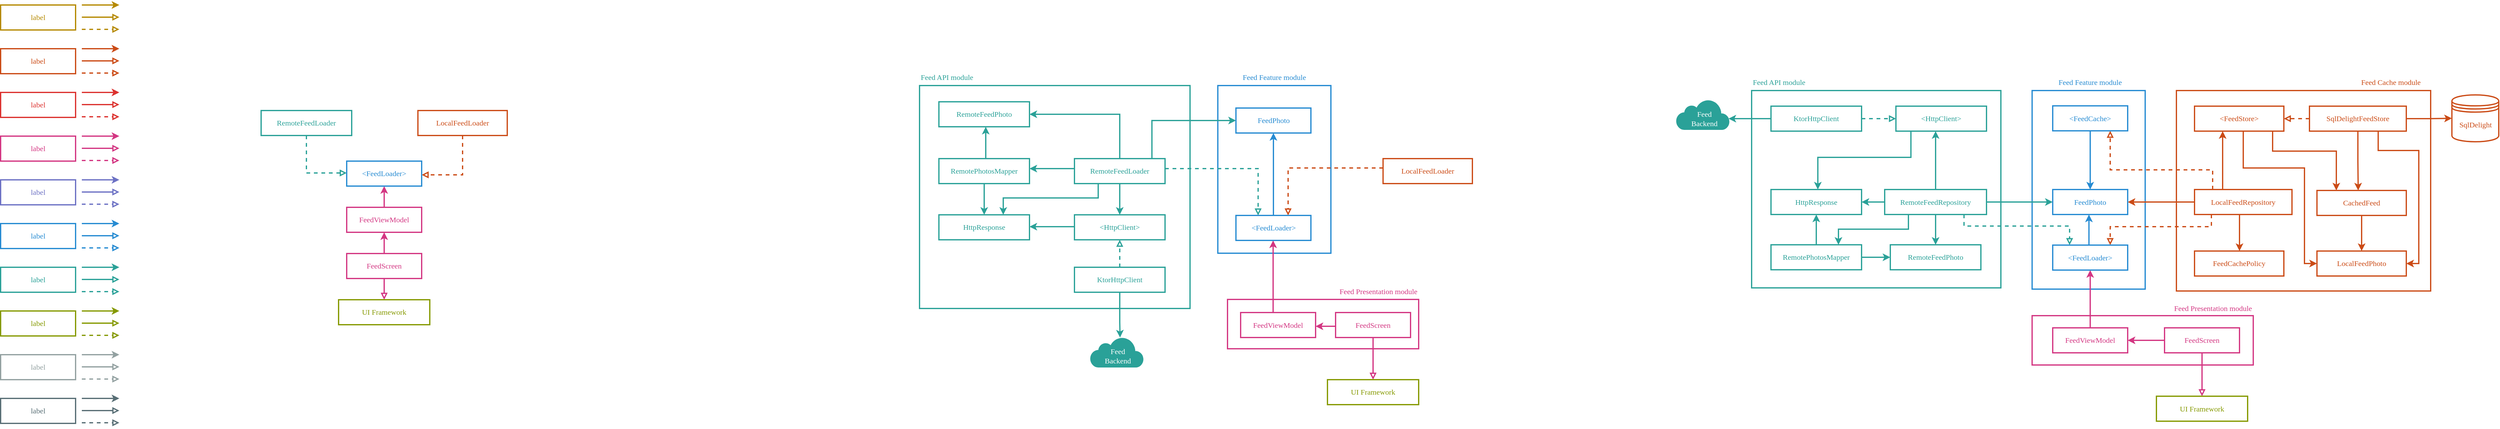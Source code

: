 <mxfile version="20.8.16" type="device"><diagram id="Rv1D7m6vkJvdvWUEDLqF" name="Page-1"><mxGraphModel dx="2074" dy="854" grid="0" gridSize="10" guides="1" tooltips="1" connect="1" arrows="1" fold="1" page="0" pageScale="1" pageWidth="850" pageHeight="1100" math="0" shadow="0"><root><mxCell id="0"/><mxCell id="1" parent="0"/><mxCell id="6rsbwmKm7KUXFHPVecbu-43" value="" style="rounded=0;whiteSpace=wrap;html=1;fillColor=none;strokeColor=#cb4b16;strokeWidth=2;" parent="1" vertex="1"><mxGeometry x="3363" y="227" width="407" height="321" as="geometry"/></mxCell><mxCell id="vLLZ5Vx6W8QOJF25Un3p-17" value="" style="rounded=0;whiteSpace=wrap;html=1;fillColor=none;strokeColor=#d33682;strokeWidth=2;" parent="1" vertex="1"><mxGeometry x="1844" y="561.5" width="306" height="79" as="geometry"/></mxCell><mxCell id="vLLZ5Vx6W8QOJF25Un3p-15" value="" style="rounded=0;whiteSpace=wrap;html=1;fillColor=none;strokeColor=#2aa198;strokeWidth=2;" parent="1" vertex="1"><mxGeometry x="1351" y="219" width="433" height="357" as="geometry"/></mxCell><mxCell id="vLLZ5Vx6W8QOJF25Un3p-16" value="" style="rounded=0;whiteSpace=wrap;html=1;fillColor=none;strokeColor=#268bd2;strokeWidth=2;" parent="1" vertex="1"><mxGeometry x="1828.5" y="219" width="181" height="268.5" as="geometry"/></mxCell><mxCell id="4f108zA_HD8POQkP6oOT-2" value="&lt;font color=&quot;#dc322f&quot; data-font-src=&quot;https://fonts.googleapis.com/css?family=Fira+Code&quot; face=&quot;Fira Code&quot;&gt;label&lt;/font&gt;" style="rounded=0;whiteSpace=wrap;html=1;fillColor=none;strokeColor=#dc322f;strokeWidth=2;" parent="1" vertex="1"><mxGeometry x="-120" y="230" width="120" height="40" as="geometry"/></mxCell><mxCell id="4f108zA_HD8POQkP6oOT-5" style="edgeStyle=orthogonalEdgeStyle;rounded=0;orthogonalLoop=1;jettySize=auto;html=1;exitX=0.5;exitY=1;exitDx=0;exitDy=0;fontColor=#FF3333;strokeWidth=2;strokeColor=#dc322f;" parent="1" edge="1"><mxGeometry relative="1" as="geometry"><mxPoint x="10" y="230" as="sourcePoint"/><mxPoint x="70" y="230" as="targetPoint"/></mxGeometry></mxCell><mxCell id="4f108zA_HD8POQkP6oOT-6" style="edgeStyle=orthogonalEdgeStyle;rounded=0;orthogonalLoop=1;jettySize=auto;html=1;exitX=0.5;exitY=1;exitDx=0;exitDy=0;fontColor=#FF3333;strokeWidth=2;strokeColor=#dc322f;endArrow=block;endFill=0;" parent="1" edge="1"><mxGeometry relative="1" as="geometry"><mxPoint x="10" y="249.5" as="sourcePoint"/><mxPoint x="70" y="249.5" as="targetPoint"/></mxGeometry></mxCell><mxCell id="4f108zA_HD8POQkP6oOT-7" style="edgeStyle=orthogonalEdgeStyle;rounded=0;orthogonalLoop=1;jettySize=auto;html=1;exitX=0.5;exitY=1;exitDx=0;exitDy=0;fontColor=#FF3333;strokeWidth=2;strokeColor=#dc322f;endArrow=block;endFill=0;dashed=1;" parent="1" edge="1"><mxGeometry relative="1" as="geometry"><mxPoint x="10" y="269" as="sourcePoint"/><mxPoint x="70" y="269" as="targetPoint"/></mxGeometry></mxCell><mxCell id="4f108zA_HD8POQkP6oOT-8" value="&lt;font color=&quot;#b58900&quot; data-font-src=&quot;https://fonts.googleapis.com/css?family=Fira+Code&quot; face=&quot;Fira Code&quot;&gt;label&lt;/font&gt;" style="rounded=0;whiteSpace=wrap;html=1;fillColor=none;strokeColor=#b58900;strokeWidth=2;" parent="1" vertex="1"><mxGeometry x="-120" y="90" width="120" height="40" as="geometry"/></mxCell><mxCell id="4f108zA_HD8POQkP6oOT-9" style="edgeStyle=orthogonalEdgeStyle;rounded=0;orthogonalLoop=1;jettySize=auto;html=1;exitX=0.5;exitY=1;exitDx=0;exitDy=0;fontColor=#FF3333;strokeWidth=2;strokeColor=#b58900;" parent="1" edge="1"><mxGeometry relative="1" as="geometry"><mxPoint x="10" y="90" as="sourcePoint"/><mxPoint x="70" y="90" as="targetPoint"/></mxGeometry></mxCell><mxCell id="4f108zA_HD8POQkP6oOT-10" style="edgeStyle=orthogonalEdgeStyle;rounded=0;orthogonalLoop=1;jettySize=auto;html=1;exitX=0.5;exitY=1;exitDx=0;exitDy=0;fontColor=#FF3333;strokeWidth=2;strokeColor=#b58900;endArrow=block;endFill=0;" parent="1" edge="1"><mxGeometry relative="1" as="geometry"><mxPoint x="10" y="109.5" as="sourcePoint"/><mxPoint x="70" y="109.5" as="targetPoint"/></mxGeometry></mxCell><mxCell id="4f108zA_HD8POQkP6oOT-11" style="edgeStyle=orthogonalEdgeStyle;rounded=0;orthogonalLoop=1;jettySize=auto;html=1;exitX=0.5;exitY=1;exitDx=0;exitDy=0;fontColor=#FF3333;strokeWidth=2;strokeColor=#b58900;endArrow=block;endFill=0;dashed=1;" parent="1" edge="1"><mxGeometry relative="1" as="geometry"><mxPoint x="10" y="129" as="sourcePoint"/><mxPoint x="70" y="129" as="targetPoint"/></mxGeometry></mxCell><mxCell id="4f108zA_HD8POQkP6oOT-12" value="&lt;font color=&quot;#859900&quot; data-font-src=&quot;https://fonts.googleapis.com/css?family=Fira+Code&quot; face=&quot;Fira Code&quot;&gt;label&lt;/font&gt;" style="rounded=0;whiteSpace=wrap;html=1;fillColor=none;strokeColor=#859900;strokeWidth=2;" parent="1" vertex="1"><mxGeometry x="-120" y="580" width="120" height="40" as="geometry"/></mxCell><mxCell id="4f108zA_HD8POQkP6oOT-13" style="edgeStyle=orthogonalEdgeStyle;rounded=0;orthogonalLoop=1;jettySize=auto;html=1;exitX=0.5;exitY=1;exitDx=0;exitDy=0;fontColor=#FF3333;strokeWidth=2;strokeColor=#859900;" parent="1" edge="1"><mxGeometry relative="1" as="geometry"><mxPoint x="10" y="580" as="sourcePoint"/><mxPoint x="70" y="580" as="targetPoint"/></mxGeometry></mxCell><mxCell id="4f108zA_HD8POQkP6oOT-14" style="edgeStyle=orthogonalEdgeStyle;rounded=0;orthogonalLoop=1;jettySize=auto;html=1;exitX=0.5;exitY=1;exitDx=0;exitDy=0;fontColor=#FF3333;strokeWidth=2;strokeColor=#859900;endArrow=block;endFill=0;" parent="1" edge="1"><mxGeometry relative="1" as="geometry"><mxPoint x="10" y="599.5" as="sourcePoint"/><mxPoint x="70" y="599.5" as="targetPoint"/></mxGeometry></mxCell><mxCell id="4f108zA_HD8POQkP6oOT-15" style="edgeStyle=orthogonalEdgeStyle;rounded=0;orthogonalLoop=1;jettySize=auto;html=1;exitX=0.5;exitY=1;exitDx=0;exitDy=0;fontColor=#FF3333;strokeWidth=2;strokeColor=#859900;endArrow=block;endFill=0;dashed=1;" parent="1" edge="1"><mxGeometry relative="1" as="geometry"><mxPoint x="10" y="619" as="sourcePoint"/><mxPoint x="70" y="619" as="targetPoint"/></mxGeometry></mxCell><mxCell id="4f108zA_HD8POQkP6oOT-16" value="&lt;font color=&quot;#268bd2&quot; data-font-src=&quot;https://fonts.googleapis.com/css?family=Fira+Code&quot; face=&quot;Fira Code&quot;&gt;label&lt;/font&gt;" style="rounded=0;whiteSpace=wrap;html=1;fillColor=none;strokeColor=#268bd2;strokeWidth=2;" parent="1" vertex="1"><mxGeometry x="-120" y="440" width="120" height="40" as="geometry"/></mxCell><mxCell id="4f108zA_HD8POQkP6oOT-17" style="edgeStyle=orthogonalEdgeStyle;rounded=0;orthogonalLoop=1;jettySize=auto;html=1;exitX=0.5;exitY=1;exitDx=0;exitDy=0;fontColor=#FF3333;strokeWidth=2;strokeColor=#268bd2;" parent="1" edge="1"><mxGeometry relative="1" as="geometry"><mxPoint x="10" y="440" as="sourcePoint"/><mxPoint x="70" y="440" as="targetPoint"/></mxGeometry></mxCell><mxCell id="4f108zA_HD8POQkP6oOT-18" style="edgeStyle=orthogonalEdgeStyle;rounded=0;orthogonalLoop=1;jettySize=auto;html=1;exitX=0.5;exitY=1;exitDx=0;exitDy=0;fontColor=#FF3333;strokeWidth=2;strokeColor=#268bd2;endArrow=block;endFill=0;" parent="1" edge="1"><mxGeometry relative="1" as="geometry"><mxPoint x="10" y="459.5" as="sourcePoint"/><mxPoint x="70" y="459.5" as="targetPoint"/></mxGeometry></mxCell><mxCell id="4f108zA_HD8POQkP6oOT-19" style="edgeStyle=orthogonalEdgeStyle;rounded=0;orthogonalLoop=1;jettySize=auto;html=1;exitX=0.5;exitY=1;exitDx=0;exitDy=0;fontColor=#FF3333;strokeWidth=2;strokeColor=#268bd2;endArrow=block;endFill=0;dashed=1;" parent="1" edge="1"><mxGeometry relative="1" as="geometry"><mxPoint x="10" y="479" as="sourcePoint"/><mxPoint x="70" y="479" as="targetPoint"/></mxGeometry></mxCell><mxCell id="4f108zA_HD8POQkP6oOT-20" value="&lt;font color=&quot;#6c71c4&quot; data-font-src=&quot;https://fonts.googleapis.com/css?family=Fira+Code&quot; face=&quot;Fira Code&quot;&gt;label&lt;/font&gt;" style="rounded=0;whiteSpace=wrap;html=1;fillColor=none;strokeColor=#6c71c4;strokeWidth=2;" parent="1" vertex="1"><mxGeometry x="-120" y="370" width="120" height="40" as="geometry"/></mxCell><mxCell id="4f108zA_HD8POQkP6oOT-21" style="edgeStyle=orthogonalEdgeStyle;rounded=0;orthogonalLoop=1;jettySize=auto;html=1;exitX=0.5;exitY=1;exitDx=0;exitDy=0;fontColor=#FF3333;strokeWidth=2;strokeColor=#6c71c4;" parent="1" edge="1"><mxGeometry relative="1" as="geometry"><mxPoint x="10" y="370" as="sourcePoint"/><mxPoint x="70" y="370" as="targetPoint"/></mxGeometry></mxCell><mxCell id="4f108zA_HD8POQkP6oOT-22" style="edgeStyle=orthogonalEdgeStyle;rounded=0;orthogonalLoop=1;jettySize=auto;html=1;exitX=0.5;exitY=1;exitDx=0;exitDy=0;fontColor=#FF3333;strokeWidth=2;strokeColor=#6c71c4;endArrow=block;endFill=0;" parent="1" edge="1"><mxGeometry relative="1" as="geometry"><mxPoint x="10" y="389.5" as="sourcePoint"/><mxPoint x="70" y="389.5" as="targetPoint"/></mxGeometry></mxCell><mxCell id="4f108zA_HD8POQkP6oOT-23" style="edgeStyle=orthogonalEdgeStyle;rounded=0;orthogonalLoop=1;jettySize=auto;html=1;exitX=0.5;exitY=1;exitDx=0;exitDy=0;fontColor=#FF3333;strokeWidth=2;strokeColor=#6c71c4;endArrow=block;endFill=0;dashed=1;" parent="1" edge="1"><mxGeometry relative="1" as="geometry"><mxPoint x="10" y="409" as="sourcePoint"/><mxPoint x="70" y="409" as="targetPoint"/></mxGeometry></mxCell><mxCell id="4f108zA_HD8POQkP6oOT-24" value="&lt;font color=&quot;#d33682&quot; data-font-src=&quot;https://fonts.googleapis.com/css?family=Fira+Code&quot; face=&quot;Fira Code&quot;&gt;label&lt;/font&gt;" style="rounded=0;whiteSpace=wrap;html=1;fillColor=none;strokeColor=#d33682;strokeWidth=2;" parent="1" vertex="1"><mxGeometry x="-120" y="300" width="120" height="40" as="geometry"/></mxCell><mxCell id="4f108zA_HD8POQkP6oOT-25" style="edgeStyle=orthogonalEdgeStyle;rounded=0;orthogonalLoop=1;jettySize=auto;html=1;exitX=0.5;exitY=1;exitDx=0;exitDy=0;fontColor=#FF3333;strokeWidth=2;strokeColor=#d33682;" parent="1" edge="1"><mxGeometry relative="1" as="geometry"><mxPoint x="10" y="300" as="sourcePoint"/><mxPoint x="70" y="300" as="targetPoint"/></mxGeometry></mxCell><mxCell id="4f108zA_HD8POQkP6oOT-26" style="edgeStyle=orthogonalEdgeStyle;rounded=0;orthogonalLoop=1;jettySize=auto;html=1;exitX=0.5;exitY=1;exitDx=0;exitDy=0;fontColor=#FF3333;strokeWidth=2;strokeColor=#d33682;endArrow=block;endFill=0;" parent="1" edge="1"><mxGeometry relative="1" as="geometry"><mxPoint x="10" y="319.5" as="sourcePoint"/><mxPoint x="70" y="319.5" as="targetPoint"/></mxGeometry></mxCell><mxCell id="4f108zA_HD8POQkP6oOT-27" style="edgeStyle=orthogonalEdgeStyle;rounded=0;orthogonalLoop=1;jettySize=auto;html=1;exitX=0.5;exitY=1;exitDx=0;exitDy=0;fontColor=#FF3333;strokeWidth=2;strokeColor=#d33682;endArrow=block;endFill=0;dashed=1;" parent="1" edge="1"><mxGeometry relative="1" as="geometry"><mxPoint x="10" y="339" as="sourcePoint"/><mxPoint x="70" y="339" as="targetPoint"/></mxGeometry></mxCell><mxCell id="4f108zA_HD8POQkP6oOT-62" value="&lt;font color=&quot;#cb4b16&quot; data-font-src=&quot;https://fonts.googleapis.com/css?family=Fira+Code&quot; face=&quot;Fira Code&quot;&gt;label&lt;/font&gt;" style="rounded=0;whiteSpace=wrap;html=1;fillColor=none;strokeColor=#cb4b16;strokeWidth=2;" parent="1" vertex="1"><mxGeometry x="-120" y="160" width="120" height="40" as="geometry"/></mxCell><mxCell id="4f108zA_HD8POQkP6oOT-63" style="edgeStyle=orthogonalEdgeStyle;rounded=0;orthogonalLoop=1;jettySize=auto;html=1;exitX=0.5;exitY=1;exitDx=0;exitDy=0;fontColor=#FF3333;strokeWidth=2;strokeColor=#cb4b16;" parent="1" edge="1"><mxGeometry relative="1" as="geometry"><mxPoint x="10" y="160" as="sourcePoint"/><mxPoint x="70" y="160" as="targetPoint"/></mxGeometry></mxCell><mxCell id="4f108zA_HD8POQkP6oOT-64" style="edgeStyle=orthogonalEdgeStyle;rounded=0;orthogonalLoop=1;jettySize=auto;html=1;exitX=0.5;exitY=1;exitDx=0;exitDy=0;fontColor=#FF3333;strokeWidth=2;strokeColor=#cb4b16;endArrow=block;endFill=0;" parent="1" edge="1"><mxGeometry relative="1" as="geometry"><mxPoint x="10" y="179.5" as="sourcePoint"/><mxPoint x="70" y="179.5" as="targetPoint"/></mxGeometry></mxCell><mxCell id="4f108zA_HD8POQkP6oOT-65" style="edgeStyle=orthogonalEdgeStyle;rounded=0;orthogonalLoop=1;jettySize=auto;html=1;exitX=0.5;exitY=1;exitDx=0;exitDy=0;fontColor=#FF3333;strokeWidth=2;strokeColor=#cb4b16;endArrow=block;endFill=0;dashed=1;" parent="1" edge="1"><mxGeometry relative="1" as="geometry"><mxPoint x="10" y="199" as="sourcePoint"/><mxPoint x="70" y="199" as="targetPoint"/></mxGeometry></mxCell><mxCell id="4f108zA_HD8POQkP6oOT-66" value="&lt;font color=&quot;#2aa198&quot; data-font-src=&quot;https://fonts.googleapis.com/css?family=Fira+Code&quot; face=&quot;Fira Code&quot;&gt;label&lt;/font&gt;" style="rounded=0;whiteSpace=wrap;html=1;fillColor=none;strokeColor=#2aa198;strokeWidth=2;" parent="1" vertex="1"><mxGeometry x="-120" y="510" width="120" height="40" as="geometry"/></mxCell><mxCell id="4f108zA_HD8POQkP6oOT-67" style="edgeStyle=orthogonalEdgeStyle;rounded=0;orthogonalLoop=1;jettySize=auto;html=1;exitX=0.5;exitY=1;exitDx=0;exitDy=0;fontColor=#FF3333;strokeWidth=2;strokeColor=#2aa198;" parent="1" edge="1"><mxGeometry relative="1" as="geometry"><mxPoint x="10" y="510" as="sourcePoint"/><mxPoint x="70" y="510" as="targetPoint"/></mxGeometry></mxCell><mxCell id="4f108zA_HD8POQkP6oOT-68" style="edgeStyle=orthogonalEdgeStyle;rounded=0;orthogonalLoop=1;jettySize=auto;html=1;exitX=0.5;exitY=1;exitDx=0;exitDy=0;fontColor=#FF3333;strokeWidth=2;strokeColor=#2aa198;endArrow=block;endFill=0;" parent="1" edge="1"><mxGeometry relative="1" as="geometry"><mxPoint x="10" y="529.5" as="sourcePoint"/><mxPoint x="70" y="529.5" as="targetPoint"/></mxGeometry></mxCell><mxCell id="4f108zA_HD8POQkP6oOT-69" style="edgeStyle=orthogonalEdgeStyle;rounded=0;orthogonalLoop=1;jettySize=auto;html=1;exitX=0.5;exitY=1;exitDx=0;exitDy=0;fontColor=#FF3333;strokeWidth=2;strokeColor=#2aa198;endArrow=block;endFill=0;dashed=1;" parent="1" edge="1"><mxGeometry relative="1" as="geometry"><mxPoint x="10" y="549" as="sourcePoint"/><mxPoint x="70" y="549" as="targetPoint"/></mxGeometry></mxCell><mxCell id="c-4KLB5aIKHSIyBT_2X--14" value="&lt;font data-font-src=&quot;https://fonts.googleapis.com/css?family=Fira+Code&quot; face=&quot;Fira Code&quot;&gt;label&lt;/font&gt;" style="rounded=0;whiteSpace=wrap;html=1;fillColor=none;strokeColor=#586E75;strokeWidth=2;fontColor=#586e75;" parent="1" vertex="1"><mxGeometry x="-120" y="720" width="120" height="40" as="geometry"/></mxCell><mxCell id="c-4KLB5aIKHSIyBT_2X--15" style="edgeStyle=orthogonalEdgeStyle;rounded=0;orthogonalLoop=1;jettySize=auto;html=1;exitX=0.5;exitY=1;exitDx=0;exitDy=0;fontColor=#586e75;strokeWidth=2;strokeColor=#586E75;" parent="1" edge="1"><mxGeometry relative="1" as="geometry"><mxPoint x="10" y="720" as="sourcePoint"/><mxPoint x="70" y="720" as="targetPoint"/></mxGeometry></mxCell><mxCell id="c-4KLB5aIKHSIyBT_2X--16" style="edgeStyle=orthogonalEdgeStyle;rounded=0;orthogonalLoop=1;jettySize=auto;html=1;exitX=0.5;exitY=1;exitDx=0;exitDy=0;fontColor=#586e75;strokeWidth=2;strokeColor=#586E75;endArrow=block;endFill=0;" parent="1" edge="1"><mxGeometry relative="1" as="geometry"><mxPoint x="10" y="739.5" as="sourcePoint"/><mxPoint x="70" y="739.5" as="targetPoint"/></mxGeometry></mxCell><mxCell id="c-4KLB5aIKHSIyBT_2X--17" style="edgeStyle=orthogonalEdgeStyle;rounded=0;orthogonalLoop=1;jettySize=auto;html=1;exitX=0.5;exitY=1;exitDx=0;exitDy=0;fontColor=#586e75;strokeWidth=2;strokeColor=#586E75;endArrow=block;endFill=0;dashed=1;" parent="1" edge="1"><mxGeometry relative="1" as="geometry"><mxPoint x="10" y="759" as="sourcePoint"/><mxPoint x="70" y="759" as="targetPoint"/></mxGeometry></mxCell><mxCell id="c-4KLB5aIKHSIyBT_2X--18" value="&lt;font data-font-src=&quot;https://fonts.googleapis.com/css?family=Fira+Code&quot; face=&quot;Fira Code&quot;&gt;label&lt;/font&gt;" style="rounded=0;whiteSpace=wrap;html=1;fillColor=none;strokeColor=#93a1a1;strokeWidth=2;fontColor=#93A1A1;" parent="1" vertex="1"><mxGeometry x="-120" y="650" width="120" height="40" as="geometry"/></mxCell><mxCell id="c-4KLB5aIKHSIyBT_2X--19" style="edgeStyle=orthogonalEdgeStyle;rounded=0;orthogonalLoop=1;jettySize=auto;html=1;exitX=0.5;exitY=1;exitDx=0;exitDy=0;fontColor=#93A1A1;strokeWidth=2;strokeColor=#93a1a1;" parent="1" edge="1"><mxGeometry relative="1" as="geometry"><mxPoint x="10" y="650" as="sourcePoint"/><mxPoint x="70" y="650" as="targetPoint"/></mxGeometry></mxCell><mxCell id="c-4KLB5aIKHSIyBT_2X--20" style="edgeStyle=orthogonalEdgeStyle;rounded=0;orthogonalLoop=1;jettySize=auto;html=1;exitX=0.5;exitY=1;exitDx=0;exitDy=0;fontColor=#93A1A1;strokeWidth=2;strokeColor=#93a1a1;endArrow=block;endFill=0;" parent="1" edge="1"><mxGeometry relative="1" as="geometry"><mxPoint x="10" y="669.5" as="sourcePoint"/><mxPoint x="70" y="669.5" as="targetPoint"/></mxGeometry></mxCell><mxCell id="c-4KLB5aIKHSIyBT_2X--21" style="edgeStyle=orthogonalEdgeStyle;rounded=0;orthogonalLoop=1;jettySize=auto;html=1;exitX=0.5;exitY=1;exitDx=0;exitDy=0;fontColor=#93A1A1;strokeWidth=2;strokeColor=#93a1a1;endArrow=block;endFill=0;dashed=1;" parent="1" edge="1"><mxGeometry relative="1" as="geometry"><mxPoint x="10" y="689" as="sourcePoint"/><mxPoint x="70" y="689" as="targetPoint"/></mxGeometry></mxCell><mxCell id="LxrK9S753LTYcnnckdN5-8" style="edgeStyle=orthogonalEdgeStyle;rounded=0;orthogonalLoop=1;jettySize=auto;html=1;endArrow=block;strokeColor=#2aa198;fontColor=#FF3333;strokeWidth=2;endFill=0;dashed=1;" parent="1" source="LxrK9S753LTYcnnckdN5-2" target="LxrK9S753LTYcnnckdN5-16" edge="1"><mxGeometry relative="1" as="geometry"><mxPoint x="434" y="359" as="targetPoint"/><Array as="points"><mxPoint x="370" y="359"/></Array></mxGeometry></mxCell><mxCell id="LxrK9S753LTYcnnckdN5-2" value="&lt;font color=&quot;#2aa198&quot; data-font-src=&quot;https://fonts.googleapis.com/css?family=Fira+Code&quot; face=&quot;Fira Code&quot;&gt;RemoteFeedLoader&lt;/font&gt;" style="rounded=0;whiteSpace=wrap;html=1;fillColor=none;strokeColor=#2aa198;strokeWidth=2;" parent="1" vertex="1"><mxGeometry x="297" y="259" width="145" height="40" as="geometry"/></mxCell><mxCell id="LxrK9S753LTYcnnckdN5-7" style="edgeStyle=orthogonalEdgeStyle;rounded=0;orthogonalLoop=1;jettySize=auto;html=1;endArrow=block;strokeColor=#cb4b16;fontColor=#FF3333;strokeWidth=2;endFill=0;dashed=1;" parent="1" source="LxrK9S753LTYcnnckdN5-3" target="LxrK9S753LTYcnnckdN5-16" edge="1"><mxGeometry relative="1" as="geometry"><mxPoint x="554" y="362" as="targetPoint"/><Array as="points"><mxPoint x="620" y="362"/></Array></mxGeometry></mxCell><mxCell id="LxrK9S753LTYcnnckdN5-3" value="&lt;font color=&quot;#cb4b16&quot; data-font-src=&quot;https://fonts.googleapis.com/css?family=Fira+Code&quot; face=&quot;Fira Code&quot;&gt;LocalFeedLoader&lt;/font&gt;" style="rounded=0;whiteSpace=wrap;html=1;fillColor=none;strokeColor=#cb4b16;strokeWidth=2;" parent="1" vertex="1"><mxGeometry x="548" y="259" width="143" height="40" as="geometry"/></mxCell><mxCell id="LxrK9S753LTYcnnckdN5-13" style="edgeStyle=orthogonalEdgeStyle;rounded=0;orthogonalLoop=1;jettySize=auto;html=1;strokeColor=#d33682;fontColor=#FF3333;strokeWidth=2;" parent="1" source="LxrK9S753LTYcnnckdN5-4" target="LxrK9S753LTYcnnckdN5-16" edge="1"><mxGeometry relative="1" as="geometry"><mxPoint x="494.0" y="382" as="targetPoint"/></mxGeometry></mxCell><mxCell id="LxrK9S753LTYcnnckdN5-4" value="&lt;font color=&quot;#d33682&quot; data-font-src=&quot;https://fonts.googleapis.com/css?family=Fira+Code&quot; face=&quot;Fira Code&quot;&gt;FeedViewModel&lt;/font&gt;" style="rounded=0;whiteSpace=wrap;html=1;fillColor=none;strokeColor=#d33682;strokeWidth=2;" parent="1" vertex="1"><mxGeometry x="434" y="414" width="120" height="40" as="geometry"/></mxCell><mxCell id="LxrK9S753LTYcnnckdN5-14" style="edgeStyle=orthogonalEdgeStyle;rounded=0;orthogonalLoop=1;jettySize=auto;html=1;strokeColor=#d33682;fontColor=#FF3333;strokeWidth=2;" parent="1" source="LxrK9S753LTYcnnckdN5-5" target="LxrK9S753LTYcnnckdN5-4" edge="1"><mxGeometry relative="1" as="geometry"/></mxCell><mxCell id="LxrK9S753LTYcnnckdN5-15" style="edgeStyle=orthogonalEdgeStyle;rounded=0;orthogonalLoop=1;jettySize=auto;html=1;endArrow=block;strokeColor=#d33682;fontColor=#FF3333;strokeWidth=2;endFill=0;" parent="1" source="LxrK9S753LTYcnnckdN5-5" target="LxrK9S753LTYcnnckdN5-6" edge="1"><mxGeometry relative="1" as="geometry"/></mxCell><mxCell id="LxrK9S753LTYcnnckdN5-5" value="&lt;font color=&quot;#d33682&quot; data-font-src=&quot;https://fonts.googleapis.com/css?family=Fira+Code&quot; face=&quot;Fira Code&quot;&gt;FeedScreen&lt;/font&gt;" style="rounded=0;whiteSpace=wrap;html=1;fillColor=none;strokeColor=#d33682;strokeWidth=2;" parent="1" vertex="1"><mxGeometry x="434" y="488" width="120" height="40" as="geometry"/></mxCell><mxCell id="LxrK9S753LTYcnnckdN5-6" value="&lt;font color=&quot;#859900&quot; data-font-src=&quot;https://fonts.googleapis.com/css?family=Fira+Code&quot; face=&quot;Fira Code&quot;&gt;UI Framework&lt;/font&gt;" style="rounded=0;whiteSpace=wrap;html=1;fillColor=none;strokeColor=#859900;strokeWidth=2;" parent="1" vertex="1"><mxGeometry x="421" y="562" width="146" height="40" as="geometry"/></mxCell><mxCell id="LxrK9S753LTYcnnckdN5-16" value="&lt;font color=&quot;#268bd2&quot; data-font-src=&quot;https://fonts.googleapis.com/css?family=Fira+Code&quot; face=&quot;Fira Code&quot;&gt;&amp;lt;FeedLoader&amp;gt;&lt;/font&gt;" style="rounded=0;whiteSpace=wrap;html=1;fillColor=none;strokeColor=#268bd2;strokeWidth=2;" parent="1" vertex="1"><mxGeometry x="434" y="340" width="120" height="40" as="geometry"/></mxCell><mxCell id="LxrK9S753LTYcnnckdN5-19" style="edgeStyle=orthogonalEdgeStyle;rounded=0;orthogonalLoop=1;jettySize=auto;html=1;endArrow=block;strokeColor=#2aa198;fontColor=#FF3333;strokeWidth=2;endFill=0;dashed=1;" parent="1" source="LxrK9S753LTYcnnckdN5-21" target="LxrK9S753LTYcnnckdN5-30" edge="1"><mxGeometry relative="1" as="geometry"><mxPoint x="1771" y="476" as="targetPoint"/><Array as="points"><mxPoint x="1893" y="352"/></Array></mxGeometry></mxCell><mxCell id="LxrK9S753LTYcnnckdN5-20" style="edgeStyle=orthogonalEdgeStyle;rounded=0;orthogonalLoop=1;jettySize=auto;html=1;strokeColor=#2aa198;fontColor=#FF3333;strokeWidth=2;" parent="1" source="LxrK9S753LTYcnnckdN5-21" target="LxrK9S753LTYcnnckdN5-31" edge="1"><mxGeometry relative="1" as="geometry"><Array as="points"><mxPoint x="1666" y="435"/><mxPoint x="1666" y="435"/></Array></mxGeometry></mxCell><mxCell id="vLLZ5Vx6W8QOJF25Un3p-6" style="edgeStyle=orthogonalEdgeStyle;rounded=0;orthogonalLoop=1;jettySize=auto;html=1;strokeColor=#2aa198;fontColor=#FF3333;strokeWidth=2;" parent="1" source="LxrK9S753LTYcnnckdN5-21" target="vLLZ5Vx6W8QOJF25Un3p-3" edge="1"><mxGeometry relative="1" as="geometry"><Array as="points"><mxPoint x="1542" y="352"/><mxPoint x="1542" y="352"/></Array></mxGeometry></mxCell><mxCell id="vLLZ5Vx6W8QOJF25Un3p-9" style="edgeStyle=orthogonalEdgeStyle;rounded=0;orthogonalLoop=1;jettySize=auto;html=1;strokeColor=#2aa198;fontColor=#FF3333;strokeWidth=2;" parent="1" source="LxrK9S753LTYcnnckdN5-21" target="vLLZ5Vx6W8QOJF25Un3p-4" edge="1"><mxGeometry relative="1" as="geometry"><Array as="points"><mxPoint x="1637" y="399"/><mxPoint x="1485" y="399"/></Array></mxGeometry></mxCell><mxCell id="vLLZ5Vx6W8QOJF25Un3p-12" style="edgeStyle=orthogonalEdgeStyle;rounded=0;orthogonalLoop=1;jettySize=auto;html=1;strokeColor=#2aa198;fontColor=#FF3333;strokeWidth=2;" parent="1" source="LxrK9S753LTYcnnckdN5-21" target="vLLZ5Vx6W8QOJF25Un3p-5" edge="1"><mxGeometry relative="1" as="geometry"><Array as="points"><mxPoint x="1723" y="275"/></Array></mxGeometry></mxCell><mxCell id="vLLZ5Vx6W8QOJF25Un3p-14" style="edgeStyle=orthogonalEdgeStyle;rounded=0;orthogonalLoop=1;jettySize=auto;html=1;strokeColor=#2aa198;fontColor=#FF3333;strokeWidth=2;" parent="1" source="LxrK9S753LTYcnnckdN5-21" target="vLLZ5Vx6W8QOJF25Un3p-2" edge="1"><mxGeometry relative="1" as="geometry"><Array as="points"><mxPoint x="1672" y="265"/></Array></mxGeometry></mxCell><mxCell id="LxrK9S753LTYcnnckdN5-21" value="&lt;font color=&quot;#2aa198&quot; data-font-src=&quot;https://fonts.googleapis.com/css?family=Fira+Code&quot; face=&quot;Fira Code&quot;&gt;RemoteFeedLoader&lt;/font&gt;" style="rounded=0;whiteSpace=wrap;html=1;fillColor=none;strokeColor=#2aa198;strokeWidth=2;" parent="1" vertex="1"><mxGeometry x="1599" y="336" width="145" height="40" as="geometry"/></mxCell><mxCell id="LxrK9S753LTYcnnckdN5-22" style="edgeStyle=orthogonalEdgeStyle;rounded=0;orthogonalLoop=1;jettySize=auto;html=1;endArrow=block;strokeColor=#cb4b16;fontColor=#FF3333;strokeWidth=2;endFill=0;dashed=1;" parent="1" source="LxrK9S753LTYcnnckdN5-23" target="LxrK9S753LTYcnnckdN5-30" edge="1"><mxGeometry relative="1" as="geometry"><mxPoint x="1977" y="472" as="targetPoint"/><Array as="points"><mxPoint x="1941" y="351"/></Array></mxGeometry></mxCell><mxCell id="LxrK9S753LTYcnnckdN5-23" value="&lt;font color=&quot;#cb4b16&quot; data-font-src=&quot;https://fonts.googleapis.com/css?family=Fira+Code&quot; face=&quot;Fira Code&quot;&gt;LocalFeedLoader&lt;/font&gt;" style="rounded=0;whiteSpace=wrap;html=1;fillColor=none;strokeColor=#cb4b16;strokeWidth=2;" parent="1" vertex="1"><mxGeometry x="2093" y="336" width="143" height="40" as="geometry"/></mxCell><mxCell id="LxrK9S753LTYcnnckdN5-24" style="edgeStyle=orthogonalEdgeStyle;rounded=0;orthogonalLoop=1;jettySize=auto;html=1;strokeColor=#d33682;fontColor=#FF3333;strokeWidth=2;" parent="1" source="LxrK9S753LTYcnnckdN5-25" target="LxrK9S753LTYcnnckdN5-30" edge="1"><mxGeometry relative="1" as="geometry"><mxPoint x="1917.0" y="492" as="targetPoint"/><Array as="points"><mxPoint x="1917" y="537"/><mxPoint x="1917" y="537"/></Array></mxGeometry></mxCell><mxCell id="LxrK9S753LTYcnnckdN5-25" value="&lt;font color=&quot;#d33682&quot; data-font-src=&quot;https://fonts.googleapis.com/css?family=Fira+Code&quot; face=&quot;Fira Code&quot;&gt;FeedViewModel&lt;/font&gt;" style="rounded=0;whiteSpace=wrap;html=1;fillColor=none;strokeColor=#d33682;strokeWidth=2;" parent="1" vertex="1"><mxGeometry x="1865" y="582.5" width="120" height="40" as="geometry"/></mxCell><mxCell id="LxrK9S753LTYcnnckdN5-26" style="edgeStyle=orthogonalEdgeStyle;rounded=0;orthogonalLoop=1;jettySize=auto;html=1;strokeColor=#d33682;fontColor=#FF3333;strokeWidth=2;" parent="1" source="LxrK9S753LTYcnnckdN5-28" target="LxrK9S753LTYcnnckdN5-25" edge="1"><mxGeometry relative="1" as="geometry"><Array as="points"><mxPoint x="2001" y="604.5"/><mxPoint x="2001" y="604.5"/></Array></mxGeometry></mxCell><mxCell id="LxrK9S753LTYcnnckdN5-27" style="edgeStyle=orthogonalEdgeStyle;rounded=0;orthogonalLoop=1;jettySize=auto;html=1;endArrow=block;strokeColor=#d33682;fontColor=#FF3333;strokeWidth=2;endFill=0;" parent="1" source="LxrK9S753LTYcnnckdN5-28" target="LxrK9S753LTYcnnckdN5-29" edge="1"><mxGeometry relative="1" as="geometry"/></mxCell><mxCell id="LxrK9S753LTYcnnckdN5-28" value="&lt;font color=&quot;#d33682&quot; data-font-src=&quot;https://fonts.googleapis.com/css?family=Fira+Code&quot; face=&quot;Fira Code&quot;&gt;FeedScreen&lt;/font&gt;" style="rounded=0;whiteSpace=wrap;html=1;fillColor=none;strokeColor=#d33682;strokeWidth=2;" parent="1" vertex="1"><mxGeometry x="2017" y="582.5" width="120" height="40" as="geometry"/></mxCell><mxCell id="LxrK9S753LTYcnnckdN5-29" value="&lt;font color=&quot;#859900&quot; data-font-src=&quot;https://fonts.googleapis.com/css?family=Fira+Code&quot; face=&quot;Fira Code&quot;&gt;UI Framework&lt;/font&gt;" style="rounded=0;whiteSpace=wrap;html=1;fillColor=none;strokeColor=#859900;strokeWidth=2;" parent="1" vertex="1"><mxGeometry x="2004" y="690" width="146" height="40" as="geometry"/></mxCell><mxCell id="vLLZ5Vx6W8QOJF25Un3p-11" style="edgeStyle=orthogonalEdgeStyle;rounded=0;orthogonalLoop=1;jettySize=auto;html=1;strokeColor=#268bd2;fontColor=#FF3333;strokeWidth=2;" parent="1" source="LxrK9S753LTYcnnckdN5-30" target="vLLZ5Vx6W8QOJF25Un3p-5" edge="1"><mxGeometry relative="1" as="geometry"/></mxCell><mxCell id="LxrK9S753LTYcnnckdN5-30" value="&lt;font color=&quot;#268bd2&quot; data-font-src=&quot;https://fonts.googleapis.com/css?family=Fira+Code&quot; face=&quot;Fira Code&quot;&gt;&amp;lt;FeedLoader&amp;gt;&lt;/font&gt;" style="rounded=0;whiteSpace=wrap;html=1;fillColor=none;strokeColor=#268bd2;strokeWidth=2;" parent="1" vertex="1"><mxGeometry x="1857.5" y="427" width="120" height="40" as="geometry"/></mxCell><mxCell id="vLLZ5Vx6W8QOJF25Un3p-10" style="edgeStyle=orthogonalEdgeStyle;rounded=0;orthogonalLoop=1;jettySize=auto;html=1;strokeColor=#2aa198;fontColor=#FF3333;strokeWidth=2;" parent="1" source="LxrK9S753LTYcnnckdN5-31" target="vLLZ5Vx6W8QOJF25Un3p-4" edge="1"><mxGeometry relative="1" as="geometry"><Array as="points"><mxPoint x="1578" y="445"/><mxPoint x="1578" y="445"/></Array></mxGeometry></mxCell><mxCell id="LxrK9S753LTYcnnckdN5-31" value="&lt;font color=&quot;#2aa198&quot; data-font-src=&quot;https://fonts.googleapis.com/css?family=Fira+Code&quot; face=&quot;Fira Code&quot;&gt;&amp;lt;HttpClient&amp;gt;&lt;/font&gt;" style="rounded=0;whiteSpace=wrap;html=1;fillColor=none;strokeColor=#2aa198;strokeWidth=2;" parent="1" vertex="1"><mxGeometry x="1599" y="426" width="145" height="40" as="geometry"/></mxCell><mxCell id="vLLZ5Vx6W8QOJF25Un3p-2" value="&lt;font color=&quot;#2aa198&quot; data-font-src=&quot;https://fonts.googleapis.com/css?family=Fira+Code&quot; face=&quot;Fira Code&quot;&gt;RemoteFeedPhoto&lt;/font&gt;" style="rounded=0;whiteSpace=wrap;html=1;fillColor=none;strokeColor=#2aa198;strokeWidth=2;" parent="1" vertex="1"><mxGeometry x="1382" y="245" width="145" height="40" as="geometry"/></mxCell><mxCell id="vLLZ5Vx6W8QOJF25Un3p-7" style="edgeStyle=orthogonalEdgeStyle;rounded=0;orthogonalLoop=1;jettySize=auto;html=1;strokeColor=#2aa198;fontColor=#FF3333;strokeWidth=2;" parent="1" source="vLLZ5Vx6W8QOJF25Un3p-3" target="vLLZ5Vx6W8QOJF25Un3p-2" edge="1"><mxGeometry relative="1" as="geometry"><Array as="points"><mxPoint x="1457" y="287"/><mxPoint x="1457" y="287"/></Array></mxGeometry></mxCell><mxCell id="vLLZ5Vx6W8QOJF25Un3p-8" style="edgeStyle=orthogonalEdgeStyle;rounded=0;orthogonalLoop=1;jettySize=auto;html=1;strokeColor=#2aa198;fontColor=#FF3333;strokeWidth=2;" parent="1" source="vLLZ5Vx6W8QOJF25Un3p-3" target="vLLZ5Vx6W8QOJF25Un3p-4" edge="1"><mxGeometry relative="1" as="geometry"/></mxCell><mxCell id="vLLZ5Vx6W8QOJF25Un3p-3" value="&lt;font color=&quot;#2aa198&quot; data-font-src=&quot;https://fonts.googleapis.com/css?family=Fira+Code&quot; face=&quot;Fira Code&quot;&gt;RemotePhotosMapper&lt;br&gt;&lt;/font&gt;" style="rounded=0;whiteSpace=wrap;html=1;fillColor=none;strokeColor=#2aa198;strokeWidth=2;" parent="1" vertex="1"><mxGeometry x="1382" y="336" width="145" height="40" as="geometry"/></mxCell><mxCell id="vLLZ5Vx6W8QOJF25Un3p-4" value="&lt;font color=&quot;#2aa198&quot; data-font-src=&quot;https://fonts.googleapis.com/css?family=Fira+Code&quot; face=&quot;Fira Code&quot;&gt;HttpResponse&lt;br&gt;&lt;/font&gt;" style="rounded=0;whiteSpace=wrap;html=1;fillColor=none;strokeColor=#2aa198;strokeWidth=2;" parent="1" vertex="1"><mxGeometry x="1382" y="426" width="145" height="40" as="geometry"/></mxCell><mxCell id="vLLZ5Vx6W8QOJF25Un3p-5" value="&lt;font color=&quot;#268bd2&quot; data-font-src=&quot;https://fonts.googleapis.com/css?family=Fira+Code&quot; face=&quot;Fira Code&quot;&gt;FeedPhoto&lt;/font&gt;" style="rounded=0;whiteSpace=wrap;html=1;fillColor=none;strokeColor=#268bd2;strokeWidth=2;" parent="1" vertex="1"><mxGeometry x="1857.5" y="255" width="120" height="40" as="geometry"/></mxCell><mxCell id="vLLZ5Vx6W8QOJF25Un3p-18" value="&lt;span style=&quot;color: rgb(42, 161, 152); font-family: &amp;quot;Fira Code&amp;quot;; font-size: 12px; font-style: normal; font-variant-ligatures: normal; font-variant-caps: normal; font-weight: 400; letter-spacing: normal; orphans: 2; text-align: center; text-indent: 0px; text-transform: none; widows: 2; word-spacing: 0px; -webkit-text-stroke-width: 0px; text-decoration-thickness: initial; text-decoration-style: initial; text-decoration-color: initial; float: none; display: inline !important;&quot;&gt;Feed API module&lt;/span&gt;" style="text;whiteSpace=wrap;html=1;" parent="1" vertex="1"><mxGeometry x="1351" y="192" width="214" height="25" as="geometry"/></mxCell><mxCell id="vLLZ5Vx6W8QOJF25Un3p-20" value="&lt;span style=&quot;font-family: &amp;quot;Fira Code&amp;quot;; font-size: 12px; font-style: normal; font-variant-ligatures: normal; font-variant-caps: normal; font-weight: 400; letter-spacing: normal; orphans: 2; text-indent: 0px; text-transform: none; widows: 2; word-spacing: 0px; -webkit-text-stroke-width: 0px; text-decoration-thickness: initial; text-decoration-style: initial; text-decoration-color: initial; float: none; display: inline !important;&quot;&gt;&lt;font style=&quot;&quot; color=&quot;#268bd2&quot;&gt;Feed Feature module&lt;/font&gt;&lt;/span&gt;" style="text;whiteSpace=wrap;html=1;align=center;" parent="1" vertex="1"><mxGeometry x="1817" y="192" width="204" height="25" as="geometry"/></mxCell><mxCell id="vLLZ5Vx6W8QOJF25Un3p-21" value="&lt;span style=&quot;font-family: &amp;quot;Fira Code&amp;quot;; font-size: 12px; font-style: normal; font-variant-ligatures: normal; font-variant-caps: normal; font-weight: 400; letter-spacing: normal; orphans: 2; text-indent: 0px; text-transform: none; widows: 2; word-spacing: 0px; -webkit-text-stroke-width: 0px; text-decoration-thickness: initial; text-decoration-style: initial; text-decoration-color: initial; float: none; display: inline !important;&quot;&gt;&lt;font style=&quot;&quot; color=&quot;#d33682&quot;&gt;Feed Presentation module&lt;/font&gt;&lt;/span&gt;" style="text;whiteSpace=wrap;html=1;align=right;" parent="1" vertex="1"><mxGeometry x="1946" y="535" width="204" height="25" as="geometry"/></mxCell><mxCell id="ybtAVPSQZ4GqxVT-75hy-2" style="edgeStyle=orthogonalEdgeStyle;rounded=0;orthogonalLoop=1;jettySize=auto;html=1;endArrow=block;strokeColor=#2aa198;fontColor=#FF3333;strokeWidth=2;endFill=0;dashed=1;" parent="1" source="ybtAVPSQZ4GqxVT-75hy-1" target="LxrK9S753LTYcnnckdN5-31" edge="1"><mxGeometry relative="1" as="geometry"/></mxCell><mxCell id="ybtAVPSQZ4GqxVT-75hy-5" style="edgeStyle=orthogonalEdgeStyle;rounded=0;orthogonalLoop=1;jettySize=auto;html=1;strokeColor=#2aa198;fontColor=#FF3333;strokeWidth=2;" parent="1" source="ybtAVPSQZ4GqxVT-75hy-1" target="ybtAVPSQZ4GqxVT-75hy-4" edge="1"><mxGeometry relative="1" as="geometry"><Array as="points"><mxPoint x="1672" y="598"/><mxPoint x="1672" y="598"/></Array></mxGeometry></mxCell><mxCell id="ybtAVPSQZ4GqxVT-75hy-1" value="&lt;font color=&quot;#2aa198&quot; data-font-src=&quot;https://fonts.googleapis.com/css?family=Fira+Code&quot; face=&quot;Fira Code&quot;&gt;KtorHttpClient&lt;br&gt;&lt;/font&gt;" style="rounded=0;whiteSpace=wrap;html=1;fillColor=none;strokeColor=#2aa198;strokeWidth=2;" parent="1" vertex="1"><mxGeometry x="1599" y="510" width="145" height="40" as="geometry"/></mxCell><mxCell id="ybtAVPSQZ4GqxVT-75hy-4" value="" style="html=1;verticalLabelPosition=bottom;align=center;labelBackgroundColor=#ffffff;verticalAlign=top;strokeWidth=2;strokeColor=#2aa198;shadow=0;dashed=0;shape=mxgraph.ios7.icons.cloud;fillColor=#2aa198;" parent="1" vertex="1"><mxGeometry x="1625" y="622.5" width="84" height="47" as="geometry"/></mxCell><mxCell id="ybtAVPSQZ4GqxVT-75hy-6" value="Feed&lt;br&gt;Backend" style="text;html=1;align=center;verticalAlign=middle;resizable=0;points=[];autosize=1;strokeColor=none;fillColor=none;fontFamily=Fira Code;fontColor=#FFFFFF;" parent="1" vertex="1"><mxGeometry x="1633.5" y="631.5" width="68" height="41" as="geometry"/></mxCell><mxCell id="6rsbwmKm7KUXFHPVecbu-1" value="" style="rounded=0;whiteSpace=wrap;html=1;fillColor=none;strokeColor=#d33682;strokeWidth=2;" parent="1" vertex="1"><mxGeometry x="3132" y="587.5" width="354" height="79" as="geometry"/></mxCell><mxCell id="6rsbwmKm7KUXFHPVecbu-2" value="" style="rounded=0;whiteSpace=wrap;html=1;fillColor=none;strokeColor=#2aa198;strokeWidth=2;" parent="1" vertex="1"><mxGeometry x="2683" y="227" width="399" height="316" as="geometry"/></mxCell><mxCell id="6rsbwmKm7KUXFHPVecbu-3" value="" style="rounded=0;whiteSpace=wrap;html=1;fillColor=none;strokeColor=#268bd2;strokeWidth=2;" parent="1" vertex="1"><mxGeometry x="3132" y="227" width="181" height="318" as="geometry"/></mxCell><mxCell id="6rsbwmKm7KUXFHPVecbu-4" style="edgeStyle=orthogonalEdgeStyle;rounded=0;orthogonalLoop=1;jettySize=auto;html=1;endArrow=block;strokeColor=#2aa198;fontColor=#FF3333;strokeWidth=2;endFill=0;dashed=1;" parent="1" source="6rsbwmKm7KUXFHPVecbu-10" target="6rsbwmKm7KUXFHPVecbu-20" edge="1"><mxGeometry relative="1" as="geometry"><mxPoint x="3069" y="484" as="targetPoint"/><Array as="points"><mxPoint x="3023" y="444"/><mxPoint x="3192" y="444"/></Array></mxGeometry></mxCell><mxCell id="6rsbwmKm7KUXFHPVecbu-5" style="edgeStyle=orthogonalEdgeStyle;rounded=0;orthogonalLoop=1;jettySize=auto;html=1;strokeColor=#2aa198;fontColor=#FF3333;strokeWidth=2;" parent="1" source="6rsbwmKm7KUXFHPVecbu-10" target="6rsbwmKm7KUXFHPVecbu-22" edge="1"><mxGeometry relative="1" as="geometry"><Array as="points"><mxPoint x="2965" y="402"/><mxPoint x="2965" y="402"/></Array></mxGeometry></mxCell><mxCell id="6rsbwmKm7KUXFHPVecbu-6" style="edgeStyle=orthogonalEdgeStyle;rounded=0;orthogonalLoop=1;jettySize=auto;html=1;strokeColor=#2aa198;fontColor=#FF3333;strokeWidth=2;startArrow=none;" parent="1" source="6rsbwmKm7KUXFHPVecbu-10" target="6rsbwmKm7KUXFHPVecbu-26" edge="1"><mxGeometry relative="1" as="geometry"><Array as="points"><mxPoint x="2934" y="449"/><mxPoint x="2822" y="449"/></Array></mxGeometry></mxCell><mxCell id="6rsbwmKm7KUXFHPVecbu-7" style="edgeStyle=orthogonalEdgeStyle;rounded=0;orthogonalLoop=1;jettySize=auto;html=1;strokeColor=#2aa198;fontColor=#FF3333;strokeWidth=2;" parent="1" source="6rsbwmKm7KUXFHPVecbu-10" target="6rsbwmKm7KUXFHPVecbu-27" edge="1"><mxGeometry relative="1" as="geometry"><Array as="points"><mxPoint x="2853" y="406"/><mxPoint x="2853" y="406"/></Array></mxGeometry></mxCell><mxCell id="6rsbwmKm7KUXFHPVecbu-8" style="edgeStyle=orthogonalEdgeStyle;rounded=0;orthogonalLoop=1;jettySize=auto;html=1;strokeColor=#2aa198;fontColor=#FF3333;strokeWidth=2;" parent="1" source="6rsbwmKm7KUXFHPVecbu-10" target="6rsbwmKm7KUXFHPVecbu-28" edge="1"><mxGeometry relative="1" as="geometry"><Array as="points"><mxPoint x="3109" y="406"/><mxPoint x="3109" y="406"/></Array></mxGeometry></mxCell><mxCell id="HwbCCJ6CzkPsDIzc1-Z1-11" style="edgeStyle=orthogonalEdgeStyle;rounded=0;orthogonalLoop=1;jettySize=auto;html=1;strokeColor=#2aa198;fontColor=#FF3333;strokeWidth=2;startArrow=none;" parent="1" source="6rsbwmKm7KUXFHPVecbu-10" target="HwbCCJ6CzkPsDIzc1-Z1-9" edge="1"><mxGeometry relative="1" as="geometry"><Array as="points"/><mxPoint x="2975" y="478" as="targetPoint"/></mxGeometry></mxCell><mxCell id="6rsbwmKm7KUXFHPVecbu-10" value="&lt;font color=&quot;#2aa198&quot; data-font-src=&quot;https://fonts.googleapis.com/css?family=Fira+Code&quot; face=&quot;Fira Code&quot;&gt;RemoteFeedRepository&lt;/font&gt;" style="rounded=0;whiteSpace=wrap;html=1;fillColor=none;strokeColor=#2aa198;strokeWidth=2;" parent="1" vertex="1"><mxGeometry x="2896" y="385.5" width="163" height="40" as="geometry"/></mxCell><mxCell id="6rsbwmKm7KUXFHPVecbu-11" style="edgeStyle=orthogonalEdgeStyle;rounded=0;orthogonalLoop=1;jettySize=auto;html=1;endArrow=block;strokeColor=#cb4b16;fontColor=#FF3333;strokeWidth=2;endFill=0;dashed=1;startArrow=none;" parent="1" source="6rsbwmKm7KUXFHPVecbu-12" target="6rsbwmKm7KUXFHPVecbu-20" edge="1"><mxGeometry relative="1" as="geometry"><mxPoint x="3275" y="480" as="targetPoint"/><Array as="points"><mxPoint x="3419" y="445"/><mxPoint x="3257" y="445"/></Array></mxGeometry></mxCell><mxCell id="6rsbwmKm7KUXFHPVecbu-38" style="edgeStyle=orthogonalEdgeStyle;rounded=0;orthogonalLoop=1;jettySize=auto;html=1;strokeColor=#cb4b16;fontColor=#FF3333;strokeWidth=2;" parent="1" source="6rsbwmKm7KUXFHPVecbu-12" target="6rsbwmKm7KUXFHPVecbu-28" edge="1"><mxGeometry relative="1" as="geometry"><Array as="points"><mxPoint x="3341" y="406"/><mxPoint x="3341" y="406"/></Array></mxGeometry></mxCell><mxCell id="6rsbwmKm7KUXFHPVecbu-40" style="edgeStyle=orthogonalEdgeStyle;rounded=0;orthogonalLoop=1;jettySize=auto;html=1;strokeColor=#cb4b16;fontColor=#FF3333;strokeWidth=2;" parent="1" source="6rsbwmKm7KUXFHPVecbu-12" target="6rsbwmKm7KUXFHPVecbu-37" edge="1"><mxGeometry relative="1" as="geometry"><Array as="points"><mxPoint x="3464" y="454"/><mxPoint x="3464" y="454"/></Array></mxGeometry></mxCell><mxCell id="6rsbwmKm7KUXFHPVecbu-41" style="edgeStyle=orthogonalEdgeStyle;rounded=0;orthogonalLoop=1;jettySize=auto;html=1;strokeColor=#cb4b16;fontColor=#FF3333;strokeWidth=2;" parent="1" source="6rsbwmKm7KUXFHPVecbu-12" target="6rsbwmKm7KUXFHPVecbu-39" edge="1"><mxGeometry relative="1" as="geometry"><Array as="points"><mxPoint x="3437" y="351"/><mxPoint x="3437" y="351"/></Array></mxGeometry></mxCell><mxCell id="upNBMlJWnbSq6HuCpVRa-8" style="edgeStyle=orthogonalEdgeStyle;rounded=0;orthogonalLoop=1;jettySize=auto;html=1;fontFamily=Helvetica;fontSource=https%3A%2F%2Ffonts.googleapis.com%2Fcss%3Ffamily%3DFira%2BCode;fontSize=11;fontColor=#FF3333;endArrow=block;strokeColor=#cb4b16;strokeWidth=2;endFill=0;dashed=1;startArrow=none;" parent="1" source="6rsbwmKm7KUXFHPVecbu-12" target="upNBMlJWnbSq6HuCpVRa-5" edge="1"><mxGeometry relative="1" as="geometry"><Array as="points"><mxPoint x="3421" y="354"/><mxPoint x="3257" y="354"/></Array></mxGeometry></mxCell><mxCell id="HwbCCJ6CzkPsDIzc1-Z1-6" style="edgeStyle=orthogonalEdgeStyle;rounded=0;orthogonalLoop=1;jettySize=auto;html=1;strokeColor=#cb4b16;fontColor=#FF3333;strokeWidth=2;startArrow=none;" parent="1" source="Vg9PYZWfTSsxNb17FBkE-1" target="HwbCCJ6CzkPsDIzc1-Z1-1" edge="1"><mxGeometry relative="1" as="geometry"/></mxCell><mxCell id="6rsbwmKm7KUXFHPVecbu-12" value="&lt;font color=&quot;#cb4b16&quot; data-font-src=&quot;https://fonts.googleapis.com/css?family=Fira+Code&quot; face=&quot;Fira Code&quot;&gt;LocalFeedRepository&lt;/font&gt;" style="rounded=0;whiteSpace=wrap;html=1;fillColor=none;strokeColor=#cb4b16;strokeWidth=2;" parent="1" vertex="1"><mxGeometry x="3392" y="385.5" width="156" height="40" as="geometry"/></mxCell><mxCell id="upNBMlJWnbSq6HuCpVRa-9" style="edgeStyle=orthogonalEdgeStyle;rounded=0;orthogonalLoop=1;jettySize=auto;html=1;fontFamily=Helvetica;fontSource=https%3A%2F%2Ffonts.googleapis.com%2Fcss%3Ffamily%3DFira%2BCode;fontSize=11;fontColor=#FF3333;strokeColor=#d33682;strokeWidth=2;" parent="1" source="6rsbwmKm7KUXFHPVecbu-14" target="6rsbwmKm7KUXFHPVecbu-20" edge="1"><mxGeometry relative="1" as="geometry"><Array as="points"><mxPoint x="3225" y="558"/><mxPoint x="3225" y="558"/></Array></mxGeometry></mxCell><mxCell id="6rsbwmKm7KUXFHPVecbu-14" value="&lt;font color=&quot;#d33682&quot; data-font-src=&quot;https://fonts.googleapis.com/css?family=Fira+Code&quot; face=&quot;Fira Code&quot;&gt;FeedViewModel&lt;/font&gt;" style="rounded=0;whiteSpace=wrap;html=1;fillColor=none;strokeColor=#d33682;strokeWidth=2;" parent="1" vertex="1"><mxGeometry x="3165" y="607" width="120" height="40" as="geometry"/></mxCell><mxCell id="6rsbwmKm7KUXFHPVecbu-15" style="edgeStyle=orthogonalEdgeStyle;rounded=0;orthogonalLoop=1;jettySize=auto;html=1;strokeColor=#d33682;fontColor=#FF3333;strokeWidth=2;" parent="1" source="6rsbwmKm7KUXFHPVecbu-17" target="6rsbwmKm7KUXFHPVecbu-14" edge="1"><mxGeometry relative="1" as="geometry"><Array as="points"><mxPoint x="3317" y="627.5"/><mxPoint x="3317" y="627.5"/></Array></mxGeometry></mxCell><mxCell id="6rsbwmKm7KUXFHPVecbu-16" style="edgeStyle=orthogonalEdgeStyle;rounded=0;orthogonalLoop=1;jettySize=auto;html=1;endArrow=block;strokeColor=#d33682;fontColor=#FF3333;strokeWidth=2;endFill=0;" parent="1" source="6rsbwmKm7KUXFHPVecbu-17" target="6rsbwmKm7KUXFHPVecbu-18" edge="1"><mxGeometry relative="1" as="geometry"/></mxCell><mxCell id="6rsbwmKm7KUXFHPVecbu-17" value="&lt;font color=&quot;#d33682&quot; data-font-src=&quot;https://fonts.googleapis.com/css?family=Fira+Code&quot; face=&quot;Fira Code&quot;&gt;FeedScreen&lt;/font&gt;" style="rounded=0;whiteSpace=wrap;html=1;fillColor=none;strokeColor=#d33682;strokeWidth=2;" parent="1" vertex="1"><mxGeometry x="3344" y="607" width="120" height="40" as="geometry"/></mxCell><mxCell id="6rsbwmKm7KUXFHPVecbu-18" value="&lt;font color=&quot;#859900&quot; data-font-src=&quot;https://fonts.googleapis.com/css?family=Fira+Code&quot; face=&quot;Fira Code&quot;&gt;UI Framework&lt;/font&gt;" style="rounded=0;whiteSpace=wrap;html=1;fillColor=none;strokeColor=#859900;strokeWidth=2;" parent="1" vertex="1"><mxGeometry x="3331" y="716.5" width="146" height="40" as="geometry"/></mxCell><mxCell id="6rsbwmKm7KUXFHPVecbu-19" style="edgeStyle=orthogonalEdgeStyle;rounded=0;orthogonalLoop=1;jettySize=auto;html=1;strokeColor=#268bd2;fontColor=#FF3333;strokeWidth=2;" parent="1" source="6rsbwmKm7KUXFHPVecbu-20" target="6rsbwmKm7KUXFHPVecbu-28" edge="1"><mxGeometry relative="1" as="geometry"><Array as="points"><mxPoint x="3223" y="455"/><mxPoint x="3223" y="455"/></Array></mxGeometry></mxCell><mxCell id="6rsbwmKm7KUXFHPVecbu-20" value="&lt;font color=&quot;#268bd2&quot; data-font-src=&quot;https://fonts.googleapis.com/css?family=Fira+Code&quot; face=&quot;Fira Code&quot;&gt;&amp;lt;FeedLoader&amp;gt;&lt;/font&gt;" style="rounded=0;whiteSpace=wrap;html=1;fillColor=none;strokeColor=#268bd2;strokeWidth=2;" parent="1" vertex="1"><mxGeometry x="3165" y="474.5" width="120" height="40" as="geometry"/></mxCell><mxCell id="6rsbwmKm7KUXFHPVecbu-21" style="edgeStyle=orthogonalEdgeStyle;rounded=0;orthogonalLoop=1;jettySize=auto;html=1;strokeColor=#2aa198;fontColor=#FF3333;strokeWidth=2;" parent="1" source="6rsbwmKm7KUXFHPVecbu-22" target="6rsbwmKm7KUXFHPVecbu-27" edge="1"><mxGeometry relative="1" as="geometry"><Array as="points"><mxPoint x="2938" y="334"/><mxPoint x="2789" y="334"/></Array></mxGeometry></mxCell><mxCell id="6rsbwmKm7KUXFHPVecbu-22" value="&lt;font color=&quot;#2aa198&quot; data-font-src=&quot;https://fonts.googleapis.com/css?family=Fira+Code&quot; face=&quot;Fira Code&quot;&gt;&amp;lt;HttpClient&amp;gt;&lt;/font&gt;" style="rounded=0;whiteSpace=wrap;html=1;fillColor=none;strokeColor=#2aa198;strokeWidth=2;" parent="1" vertex="1"><mxGeometry x="2914" y="252" width="145" height="40" as="geometry"/></mxCell><mxCell id="6rsbwmKm7KUXFHPVecbu-25" style="edgeStyle=orthogonalEdgeStyle;rounded=0;orthogonalLoop=1;jettySize=auto;html=1;strokeColor=#2aa198;fontColor=#FF3333;strokeWidth=2;" parent="1" source="6rsbwmKm7KUXFHPVecbu-26" target="6rsbwmKm7KUXFHPVecbu-27" edge="1"><mxGeometry relative="1" as="geometry"/></mxCell><mxCell id="HwbCCJ6CzkPsDIzc1-Z1-12" style="edgeStyle=orthogonalEdgeStyle;rounded=0;orthogonalLoop=1;jettySize=auto;html=1;strokeColor=#2aa198;fontColor=#FF3333;strokeWidth=2;startArrow=none;" parent="1" source="6rsbwmKm7KUXFHPVecbu-26" target="HwbCCJ6CzkPsDIzc1-Z1-9" edge="1"><mxGeometry relative="1" as="geometry"/></mxCell><mxCell id="6rsbwmKm7KUXFHPVecbu-26" value="&lt;font color=&quot;#2aa198&quot; data-font-src=&quot;https://fonts.googleapis.com/css?family=Fira+Code&quot; face=&quot;Fira Code&quot;&gt;RemotePhotosMapper&lt;br&gt;&lt;/font&gt;" style="rounded=0;whiteSpace=wrap;html=1;fillColor=none;strokeColor=#2aa198;strokeWidth=2;" parent="1" vertex="1"><mxGeometry x="2714" y="474" width="145" height="40" as="geometry"/></mxCell><mxCell id="6rsbwmKm7KUXFHPVecbu-27" value="&lt;font color=&quot;#2aa198&quot; data-font-src=&quot;https://fonts.googleapis.com/css?family=Fira+Code&quot; face=&quot;Fira Code&quot;&gt;HttpResponse&lt;br&gt;&lt;/font&gt;" style="rounded=0;whiteSpace=wrap;html=1;fillColor=none;strokeColor=#2aa198;strokeWidth=2;" parent="1" vertex="1"><mxGeometry x="2714" y="385.5" width="145" height="40" as="geometry"/></mxCell><mxCell id="6rsbwmKm7KUXFHPVecbu-29" value="&lt;span style=&quot;color: rgb(42, 161, 152); font-family: &amp;quot;Fira Code&amp;quot;; font-size: 12px; font-style: normal; font-variant-ligatures: normal; font-variant-caps: normal; font-weight: 400; letter-spacing: normal; orphans: 2; text-align: center; text-indent: 0px; text-transform: none; widows: 2; word-spacing: 0px; -webkit-text-stroke-width: 0px; text-decoration-thickness: initial; text-decoration-style: initial; text-decoration-color: initial; float: none; display: inline !important;&quot;&gt;Feed API module&lt;/span&gt;" style="text;whiteSpace=wrap;html=1;" parent="1" vertex="1"><mxGeometry x="2683" y="200" width="214" height="25" as="geometry"/></mxCell><mxCell id="6rsbwmKm7KUXFHPVecbu-30" value="&lt;span style=&quot;font-family: &amp;quot;Fira Code&amp;quot;; font-size: 12px; font-style: normal; font-variant-ligatures: normal; font-variant-caps: normal; font-weight: 400; letter-spacing: normal; orphans: 2; text-indent: 0px; text-transform: none; widows: 2; word-spacing: 0px; -webkit-text-stroke-width: 0px; text-decoration-thickness: initial; text-decoration-style: initial; text-decoration-color: initial; float: none; display: inline !important;&quot;&gt;&lt;font style=&quot;&quot; color=&quot;#268bd2&quot;&gt;Feed Feature module&lt;/font&gt;&lt;/span&gt;" style="text;whiteSpace=wrap;html=1;align=center;" parent="1" vertex="1"><mxGeometry x="3123" y="200" width="204" height="25" as="geometry"/></mxCell><mxCell id="6rsbwmKm7KUXFHPVecbu-31" value="&lt;span style=&quot;font-family: &amp;quot;Fira Code&amp;quot;; font-size: 12px; font-style: normal; font-variant-ligatures: normal; font-variant-caps: normal; font-weight: 400; letter-spacing: normal; orphans: 2; text-indent: 0px; text-transform: none; widows: 2; word-spacing: 0px; -webkit-text-stroke-width: 0px; text-decoration-thickness: initial; text-decoration-style: initial; text-decoration-color: initial; float: none; display: inline !important;&quot;&gt;&lt;font style=&quot;&quot; color=&quot;#d33682&quot;&gt;Feed Presentation module&lt;/font&gt;&lt;/span&gt;" style="text;whiteSpace=wrap;html=1;align=right;" parent="1" vertex="1"><mxGeometry x="3282" y="561.5" width="204" height="25" as="geometry"/></mxCell><mxCell id="6rsbwmKm7KUXFHPVecbu-32" style="edgeStyle=orthogonalEdgeStyle;rounded=0;orthogonalLoop=1;jettySize=auto;html=1;endArrow=block;strokeColor=#2aa198;fontColor=#FF3333;strokeWidth=2;endFill=0;dashed=1;" parent="1" source="6rsbwmKm7KUXFHPVecbu-34" target="6rsbwmKm7KUXFHPVecbu-22" edge="1"><mxGeometry relative="1" as="geometry"/></mxCell><mxCell id="6rsbwmKm7KUXFHPVecbu-47" style="edgeStyle=orthogonalEdgeStyle;rounded=0;orthogonalLoop=1;jettySize=auto;html=1;entryX=0.988;entryY=0.638;entryDx=0;entryDy=0;entryPerimeter=0;fontColor=#FF3333;strokeColor=#2aa198;strokeWidth=2;" parent="1" source="6rsbwmKm7KUXFHPVecbu-34" target="6rsbwmKm7KUXFHPVecbu-35" edge="1"><mxGeometry relative="1" as="geometry"/></mxCell><mxCell id="6rsbwmKm7KUXFHPVecbu-34" value="&lt;font color=&quot;#2aa198&quot; data-font-src=&quot;https://fonts.googleapis.com/css?family=Fira+Code&quot; face=&quot;Fira Code&quot;&gt;KtorHttpClient&lt;br&gt;&lt;/font&gt;" style="rounded=0;whiteSpace=wrap;html=1;fillColor=none;strokeColor=#2aa198;strokeWidth=2;" parent="1" vertex="1"><mxGeometry x="2714" y="252" width="145" height="40" as="geometry"/></mxCell><mxCell id="6rsbwmKm7KUXFHPVecbu-35" value="" style="html=1;verticalLabelPosition=bottom;align=center;labelBackgroundColor=#ffffff;verticalAlign=top;strokeWidth=2;strokeColor=#2aa198;shadow=0;dashed=0;shape=mxgraph.ios7.icons.cloud;fillColor=#2aa198;" parent="1" vertex="1"><mxGeometry x="2563" y="242" width="84" height="47" as="geometry"/></mxCell><mxCell id="6rsbwmKm7KUXFHPVecbu-36" value="Feed&lt;br&gt;Backend" style="text;html=1;align=center;verticalAlign=middle;resizable=0;points=[];autosize=1;strokeColor=none;fillColor=none;fontFamily=Fira Code;fontColor=#FFFFFF;" parent="1" vertex="1"><mxGeometry x="2572.5" y="251" width="68" height="41" as="geometry"/></mxCell><mxCell id="6rsbwmKm7KUXFHPVecbu-37" value="&lt;font color=&quot;#cb4b16&quot; data-font-src=&quot;https://fonts.googleapis.com/css?family=Fira+Code&quot; face=&quot;Fira Code&quot;&gt;FeedCachePolicy&lt;/font&gt;" style="rounded=0;whiteSpace=wrap;html=1;fillColor=none;strokeColor=#cb4b16;strokeWidth=2;" parent="1" vertex="1"><mxGeometry x="3392" y="484" width="143" height="40" as="geometry"/></mxCell><mxCell id="Vg9PYZWfTSsxNb17FBkE-5" style="edgeStyle=orthogonalEdgeStyle;rounded=0;orthogonalLoop=1;jettySize=auto;html=1;strokeColor=#cb4b16;fontColor=#FF3333;strokeWidth=2;" parent="1" source="6rsbwmKm7KUXFHPVecbu-39" target="Vg9PYZWfTSsxNb17FBkE-1" edge="1"><mxGeometry relative="1" as="geometry"><Array as="points"><mxPoint x="3517" y="324"/><mxPoint x="3619" y="324"/></Array></mxGeometry></mxCell><mxCell id="HwbCCJ6CzkPsDIzc1-Z1-2" style="edgeStyle=orthogonalEdgeStyle;rounded=0;orthogonalLoop=1;jettySize=auto;html=1;strokeColor=#cb4b16;fontColor=#FF3333;strokeWidth=2;" parent="1" source="6rsbwmKm7KUXFHPVecbu-39" target="HwbCCJ6CzkPsDIzc1-Z1-1" edge="1"><mxGeometry relative="1" as="geometry"><Array as="points"><mxPoint x="3470" y="351"/><mxPoint x="3568" y="351"/><mxPoint x="3568" y="504"/></Array></mxGeometry></mxCell><mxCell id="6rsbwmKm7KUXFHPVecbu-39" value="&lt;font color=&quot;#cb4b16&quot; data-font-src=&quot;https://fonts.googleapis.com/css?family=Fira+Code&quot; face=&quot;Fira Code&quot;&gt;&amp;lt;FeedStore&amp;gt;&lt;/font&gt;" style="rounded=0;whiteSpace=wrap;html=1;fillColor=none;strokeColor=#cb4b16;strokeWidth=2;" parent="1" vertex="1"><mxGeometry x="3392" y="252" width="143" height="40" as="geometry"/></mxCell><mxCell id="6rsbwmKm7KUXFHPVecbu-44" value="&lt;span style=&quot;font-family: &amp;quot;Fira Code&amp;quot;; font-size: 12px; font-style: normal; font-variant-ligatures: normal; font-variant-caps: normal; font-weight: 400; letter-spacing: normal; orphans: 2; text-indent: 0px; text-transform: none; widows: 2; word-spacing: 0px; -webkit-text-stroke-width: 0px; text-decoration-thickness: initial; text-decoration-style: initial; text-decoration-color: initial; float: none; display: inline !important;&quot;&gt;&lt;font color=&quot;#cb4b16&quot;&gt;Feed Cache module&lt;/font&gt;&lt;/span&gt;" style="text;whiteSpace=wrap;html=1;align=right;" parent="1" vertex="1"><mxGeometry x="3542" y="200" width="214" height="25" as="geometry"/></mxCell><mxCell id="6rsbwmKm7KUXFHPVecbu-28" value="&lt;font color=&quot;#268bd2&quot; data-font-src=&quot;https://fonts.googleapis.com/css?family=Fira+Code&quot; face=&quot;Fira Code&quot;&gt;FeedPhoto&lt;/font&gt;" style="rounded=0;whiteSpace=wrap;html=1;fillColor=none;strokeColor=#268bd2;strokeWidth=2;" parent="1" vertex="1"><mxGeometry x="3165" y="385.5" width="120" height="40" as="geometry"/></mxCell><mxCell id="upNBMlJWnbSq6HuCpVRa-1" value="" style="shape=datastore;whiteSpace=wrap;html=1;labelBackgroundColor=default;endArrow=classic;fontSize=11;rounded=0;strokeColor=#cb4b16;fontColor=#FF3333;strokeWidth=2;fillColor=none;" parent="1" vertex="1"><mxGeometry x="3804" y="234" width="75" height="75" as="geometry"/></mxCell><mxCell id="upNBMlJWnbSq6HuCpVRa-3" style="edgeStyle=orthogonalEdgeStyle;rounded=0;orthogonalLoop=1;jettySize=auto;html=1;fontFamily=Helvetica;fontSource=https%3A%2F%2Ffonts.googleapis.com%2Fcss%3Ffamily%3DFira%2BCode;fontSize=11;fontColor=#FF3333;strokeColor=#cb4b16;strokeWidth=2;" parent="1" source="upNBMlJWnbSq6HuCpVRa-2" target="upNBMlJWnbSq6HuCpVRa-1" edge="1"><mxGeometry relative="1" as="geometry"/></mxCell><mxCell id="upNBMlJWnbSq6HuCpVRa-4" style="edgeStyle=orthogonalEdgeStyle;rounded=0;orthogonalLoop=1;jettySize=auto;html=1;fontFamily=Helvetica;fontSource=https%3A%2F%2Ffonts.googleapis.com%2Fcss%3Ffamily%3DFira%2BCode;fontSize=11;fontColor=#FF3333;endArrow=block;strokeColor=#cb4b16;strokeWidth=2;endFill=0;dashed=1;startArrow=none;" parent="1" source="upNBMlJWnbSq6HuCpVRa-2" target="6rsbwmKm7KUXFHPVecbu-39" edge="1"><mxGeometry relative="1" as="geometry"/></mxCell><mxCell id="HwbCCJ6CzkPsDIzc1-Z1-7" style="edgeStyle=orthogonalEdgeStyle;rounded=0;orthogonalLoop=1;jettySize=auto;html=1;strokeColor=#cb4b16;fontColor=#FF3333;strokeWidth=2;" parent="1" source="upNBMlJWnbSq6HuCpVRa-2" target="Vg9PYZWfTSsxNb17FBkE-1" edge="1"><mxGeometry relative="1" as="geometry"><Array as="points"><mxPoint x="3654" y="340"/><mxPoint x="3654" y="340"/></Array></mxGeometry></mxCell><mxCell id="fWlqhRuQW27sPV5qPdMw-1" style="edgeStyle=orthogonalEdgeStyle;rounded=0;orthogonalLoop=1;jettySize=auto;html=1;strokeColor=#cb4b16;fontColor=#FF3333;strokeWidth=2;" edge="1" parent="1" source="upNBMlJWnbSq6HuCpVRa-2" target="HwbCCJ6CzkPsDIzc1-Z1-1"><mxGeometry relative="1" as="geometry"><Array as="points"><mxPoint x="3686" y="323"/><mxPoint x="3751" y="323"/><mxPoint x="3751" y="504"/></Array></mxGeometry></mxCell><mxCell id="upNBMlJWnbSq6HuCpVRa-2" value="&lt;font color=&quot;#cb4b16&quot; data-font-src=&quot;https://fonts.googleapis.com/css?family=Fira+Code&quot; face=&quot;Fira Code&quot;&gt;SqlDelightFeedStore&lt;/font&gt;" style="rounded=0;whiteSpace=wrap;html=1;fillColor=none;strokeColor=#cb4b16;strokeWidth=2;" parent="1" vertex="1"><mxGeometry x="3576" y="252" width="155" height="40" as="geometry"/></mxCell><mxCell id="upNBMlJWnbSq6HuCpVRa-6" style="edgeStyle=orthogonalEdgeStyle;rounded=0;orthogonalLoop=1;jettySize=auto;html=1;fontFamily=Helvetica;fontSource=https%3A%2F%2Ffonts.googleapis.com%2Fcss%3Ffamily%3DFira%2BCode;fontSize=11;fontColor=#FF3333;strokeColor=#268bd2;strokeWidth=2;" parent="1" source="upNBMlJWnbSq6HuCpVRa-5" target="6rsbwmKm7KUXFHPVecbu-28" edge="1"><mxGeometry relative="1" as="geometry"/></mxCell><mxCell id="upNBMlJWnbSq6HuCpVRa-5" value="&lt;font color=&quot;#268bd2&quot; data-font-src=&quot;https://fonts.googleapis.com/css?family=Fira+Code&quot; face=&quot;Fira Code&quot;&gt;&amp;lt;FeedCache&amp;gt;&lt;/font&gt;" style="rounded=0;whiteSpace=wrap;html=1;fillColor=none;strokeColor=#268bd2;strokeWidth=2;" parent="1" vertex="1"><mxGeometry x="3165" y="251.5" width="120" height="40" as="geometry"/></mxCell><mxCell id="upNBMlJWnbSq6HuCpVRa-11" value="SqlDelight" style="text;html=1;strokeColor=none;fillColor=none;align=center;verticalAlign=middle;whiteSpace=wrap;rounded=0;fontSize=12;fontFamily=Fira Code;fontColor=#cb4b16;" parent="1" vertex="1"><mxGeometry x="3811.5" y="267" width="60" height="30" as="geometry"/></mxCell><mxCell id="HwbCCJ6CzkPsDIzc1-Z1-1" value="&lt;font color=&quot;#cb4b16&quot; data-font-src=&quot;https://fonts.googleapis.com/css?family=Fira+Code&quot; face=&quot;Fira Code&quot;&gt;LocalFeedPhoto&lt;/font&gt;" style="rounded=0;whiteSpace=wrap;html=1;fillColor=none;strokeColor=#cb4b16;strokeWidth=2;" parent="1" vertex="1"><mxGeometry x="3588" y="484" width="143" height="40" as="geometry"/></mxCell><mxCell id="Vg9PYZWfTSsxNb17FBkE-1" value="&lt;font color=&quot;#cb4b16&quot; data-font-src=&quot;https://fonts.googleapis.com/css?family=Fira+Code&quot; face=&quot;Fira Code&quot;&gt;CachedFeed&lt;/font&gt;" style="rounded=0;whiteSpace=wrap;html=1;fillColor=none;strokeColor=#cb4b16;strokeWidth=2;" parent="1" vertex="1"><mxGeometry x="3588" y="387" width="143" height="40" as="geometry"/></mxCell><mxCell id="HwbCCJ6CzkPsDIzc1-Z1-9" value="&lt;font color=&quot;#2aa198&quot; data-font-src=&quot;https://fonts.googleapis.com/css?family=Fira+Code&quot; face=&quot;Fira Code&quot;&gt;RemoteFeedPhoto&lt;br&gt;&lt;/font&gt;" style="rounded=0;whiteSpace=wrap;html=1;fillColor=none;strokeColor=#2aa198;strokeWidth=2;" parent="1" vertex="1"><mxGeometry x="2905" y="474" width="145" height="40" as="geometry"/></mxCell></root></mxGraphModel></diagram></mxfile>